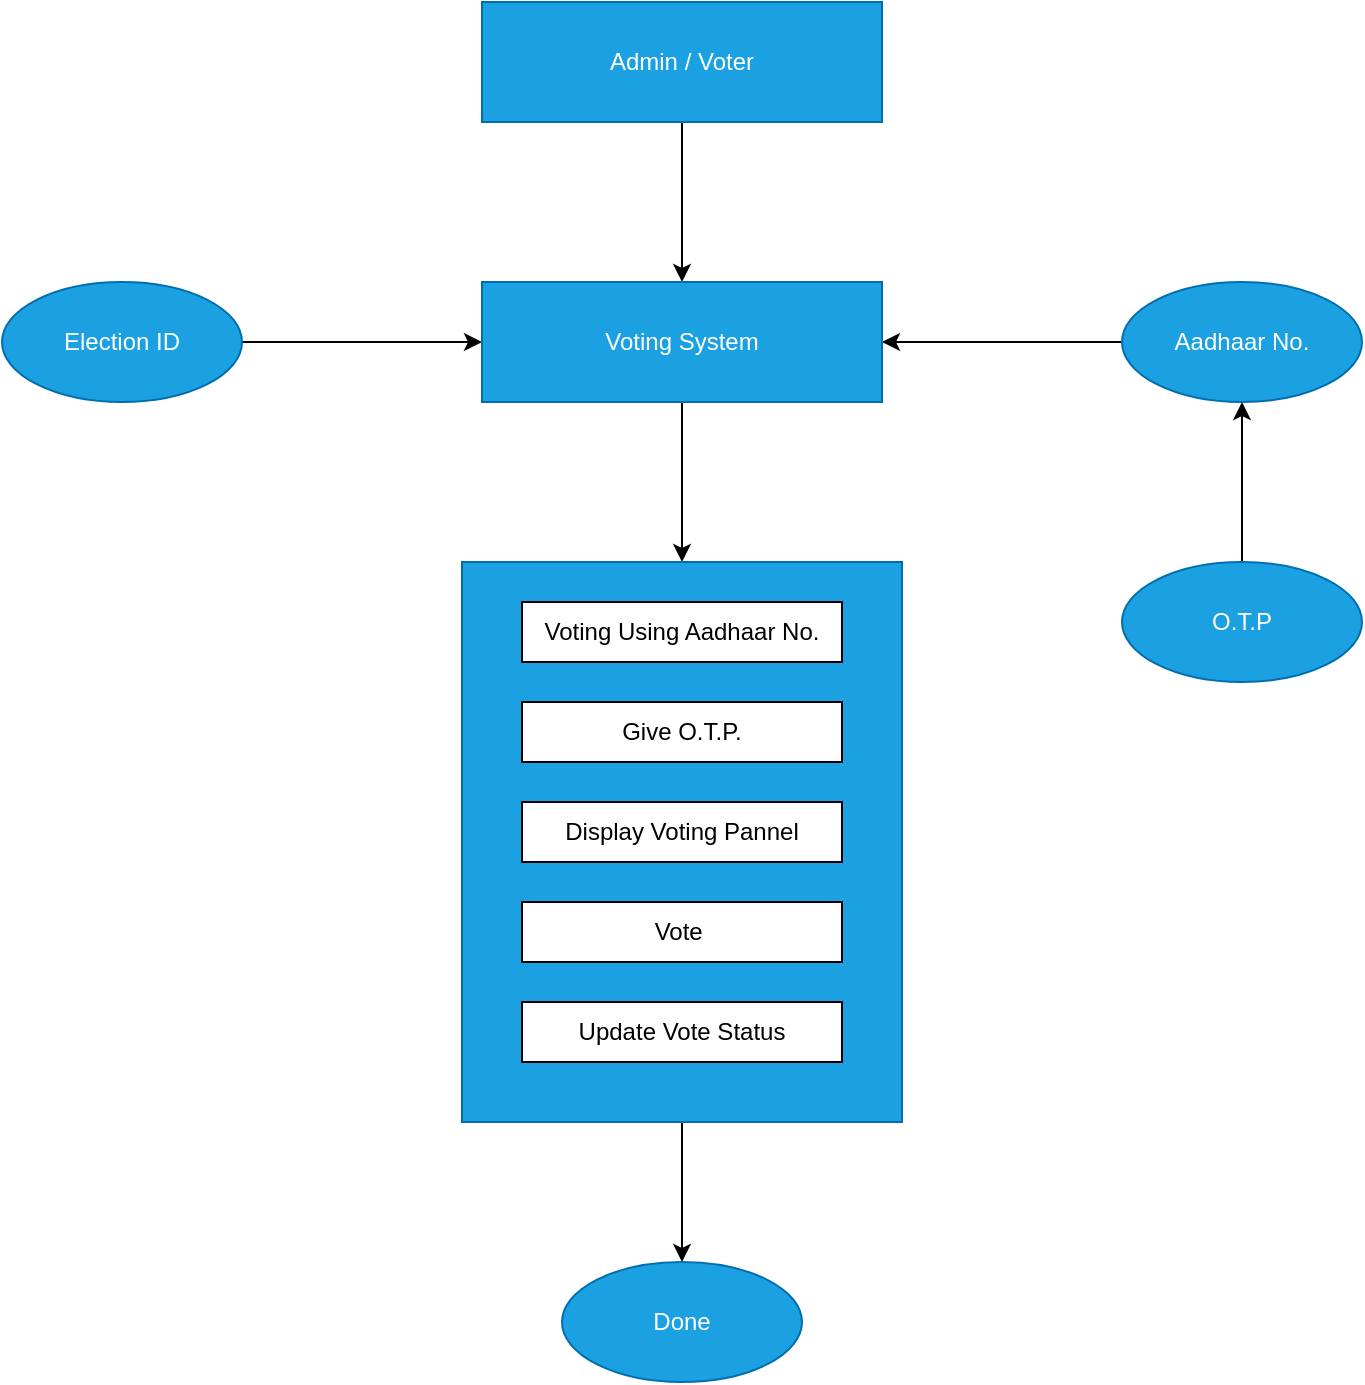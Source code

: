 <mxfile version="18.1.2" type="device"><diagram id="C5RBs43oDa-KdzZeNtuy" name="Page-1"><mxGraphModel dx="1038" dy="551" grid="1" gridSize="10" guides="1" tooltips="1" connect="1" arrows="1" fold="1" page="1" pageScale="1" pageWidth="827" pageHeight="1169" math="0" shadow="0"><root><mxCell id="WIyWlLk6GJQsqaUBKTNV-0"/><mxCell id="WIyWlLk6GJQsqaUBKTNV-1" parent="WIyWlLk6GJQsqaUBKTNV-0"/><mxCell id="Za-B9OIXlDKt6t50-ctV-2" value="" style="edgeStyle=orthogonalEdgeStyle;rounded=0;orthogonalLoop=1;jettySize=auto;html=1;" edge="1" parent="WIyWlLk6GJQsqaUBKTNV-1" source="Za-B9OIXlDKt6t50-ctV-0" target="Za-B9OIXlDKt6t50-ctV-1"><mxGeometry relative="1" as="geometry"/></mxCell><mxCell id="Za-B9OIXlDKt6t50-ctV-0" value="Admin / Voter" style="rounded=0;whiteSpace=wrap;html=1;fillColor=#1ba1e2;strokeColor=#006EAF;fontColor=#ffffff;" vertex="1" parent="WIyWlLk6GJQsqaUBKTNV-1"><mxGeometry x="310" y="40" width="200" height="60" as="geometry"/></mxCell><mxCell id="Za-B9OIXlDKt6t50-ctV-4" value="" style="edgeStyle=orthogonalEdgeStyle;rounded=0;orthogonalLoop=1;jettySize=auto;html=1;startArrow=classic;startFill=1;endArrow=none;endFill=0;" edge="1" parent="WIyWlLk6GJQsqaUBKTNV-1" source="Za-B9OIXlDKt6t50-ctV-1" target="Za-B9OIXlDKt6t50-ctV-3"><mxGeometry relative="1" as="geometry"/></mxCell><mxCell id="Za-B9OIXlDKt6t50-ctV-6" value="" style="edgeStyle=orthogonalEdgeStyle;rounded=0;orthogonalLoop=1;jettySize=auto;html=1;endArrow=none;endFill=0;startArrow=classic;startFill=1;" edge="1" parent="WIyWlLk6GJQsqaUBKTNV-1" source="Za-B9OIXlDKt6t50-ctV-1" target="Za-B9OIXlDKt6t50-ctV-5"><mxGeometry relative="1" as="geometry"/></mxCell><mxCell id="Za-B9OIXlDKt6t50-ctV-10" value="" style="edgeStyle=orthogonalEdgeStyle;rounded=0;orthogonalLoop=1;jettySize=auto;html=1;" edge="1" parent="WIyWlLk6GJQsqaUBKTNV-1" source="Za-B9OIXlDKt6t50-ctV-1" target="Za-B9OIXlDKt6t50-ctV-9"><mxGeometry relative="1" as="geometry"/></mxCell><mxCell id="Za-B9OIXlDKt6t50-ctV-1" value="Voting System" style="whiteSpace=wrap;html=1;rounded=0;fillColor=#1ba1e2;strokeColor=#006EAF;fontColor=#ffffff;" vertex="1" parent="WIyWlLk6GJQsqaUBKTNV-1"><mxGeometry x="310" y="180" width="200" height="60" as="geometry"/></mxCell><mxCell id="Za-B9OIXlDKt6t50-ctV-3" value="Election ID" style="ellipse;whiteSpace=wrap;html=1;rounded=0;fillColor=#1ba1e2;strokeColor=#006EAF;fontColor=#ffffff;" vertex="1" parent="WIyWlLk6GJQsqaUBKTNV-1"><mxGeometry x="70" y="180" width="120" height="60" as="geometry"/></mxCell><mxCell id="Za-B9OIXlDKt6t50-ctV-8" value="" style="edgeStyle=orthogonalEdgeStyle;rounded=0;orthogonalLoop=1;jettySize=auto;html=1;endArrow=none;endFill=0;startArrow=classic;startFill=1;" edge="1" parent="WIyWlLk6GJQsqaUBKTNV-1" source="Za-B9OIXlDKt6t50-ctV-5" target="Za-B9OIXlDKt6t50-ctV-7"><mxGeometry relative="1" as="geometry"/></mxCell><mxCell id="Za-B9OIXlDKt6t50-ctV-5" value="Aadhaar No." style="ellipse;whiteSpace=wrap;html=1;rounded=0;fillColor=#1ba1e2;strokeColor=#006EAF;fontColor=#ffffff;" vertex="1" parent="WIyWlLk6GJQsqaUBKTNV-1"><mxGeometry x="630" y="180" width="120" height="60" as="geometry"/></mxCell><mxCell id="Za-B9OIXlDKt6t50-ctV-7" value="O.T.P" style="ellipse;whiteSpace=wrap;html=1;rounded=0;fillColor=#1ba1e2;strokeColor=#006EAF;fontColor=#ffffff;" vertex="1" parent="WIyWlLk6GJQsqaUBKTNV-1"><mxGeometry x="630" y="320" width="120" height="60" as="geometry"/></mxCell><mxCell id="Za-B9OIXlDKt6t50-ctV-19" value="" style="edgeStyle=orthogonalEdgeStyle;rounded=0;orthogonalLoop=1;jettySize=auto;html=1;" edge="1" parent="WIyWlLk6GJQsqaUBKTNV-1" source="Za-B9OIXlDKt6t50-ctV-9" target="Za-B9OIXlDKt6t50-ctV-18"><mxGeometry relative="1" as="geometry"/></mxCell><mxCell id="Za-B9OIXlDKt6t50-ctV-9" value="" style="whiteSpace=wrap;html=1;rounded=0;fillColor=#1ba1e2;strokeColor=#006EAF;fontColor=#ffffff;" vertex="1" parent="WIyWlLk6GJQsqaUBKTNV-1"><mxGeometry x="300" y="320" width="220" height="280" as="geometry"/></mxCell><mxCell id="Za-B9OIXlDKt6t50-ctV-11" value="Voting Using Aadhaar No." style="rounded=0;whiteSpace=wrap;html=1;" vertex="1" parent="WIyWlLk6GJQsqaUBKTNV-1"><mxGeometry x="330" y="340" width="160" height="30" as="geometry"/></mxCell><mxCell id="Za-B9OIXlDKt6t50-ctV-12" value="Give O.T.P." style="rounded=0;whiteSpace=wrap;html=1;" vertex="1" parent="WIyWlLk6GJQsqaUBKTNV-1"><mxGeometry x="330" y="390" width="160" height="30" as="geometry"/></mxCell><mxCell id="Za-B9OIXlDKt6t50-ctV-13" value="Display Voting Pannel" style="rounded=0;whiteSpace=wrap;html=1;" vertex="1" parent="WIyWlLk6GJQsqaUBKTNV-1"><mxGeometry x="330" y="440" width="160" height="30" as="geometry"/></mxCell><mxCell id="Za-B9OIXlDKt6t50-ctV-15" value="Vote&amp;nbsp;" style="rounded=0;whiteSpace=wrap;html=1;" vertex="1" parent="WIyWlLk6GJQsqaUBKTNV-1"><mxGeometry x="330" y="490" width="160" height="30" as="geometry"/></mxCell><mxCell id="Za-B9OIXlDKt6t50-ctV-16" value="Update Vote Status" style="rounded=0;whiteSpace=wrap;html=1;" vertex="1" parent="WIyWlLk6GJQsqaUBKTNV-1"><mxGeometry x="330" y="540" width="160" height="30" as="geometry"/></mxCell><mxCell id="Za-B9OIXlDKt6t50-ctV-17" style="edgeStyle=orthogonalEdgeStyle;rounded=0;orthogonalLoop=1;jettySize=auto;html=1;exitX=0.5;exitY=1;exitDx=0;exitDy=0;" edge="1" parent="WIyWlLk6GJQsqaUBKTNV-1" source="Za-B9OIXlDKt6t50-ctV-9" target="Za-B9OIXlDKt6t50-ctV-9"><mxGeometry relative="1" as="geometry"/></mxCell><mxCell id="Za-B9OIXlDKt6t50-ctV-18" value="Done" style="ellipse;whiteSpace=wrap;html=1;rounded=0;fillColor=#1ba1e2;strokeColor=#006EAF;fontColor=#ffffff;" vertex="1" parent="WIyWlLk6GJQsqaUBKTNV-1"><mxGeometry x="350" y="670" width="120" height="60" as="geometry"/></mxCell></root></mxGraphModel></diagram></mxfile>